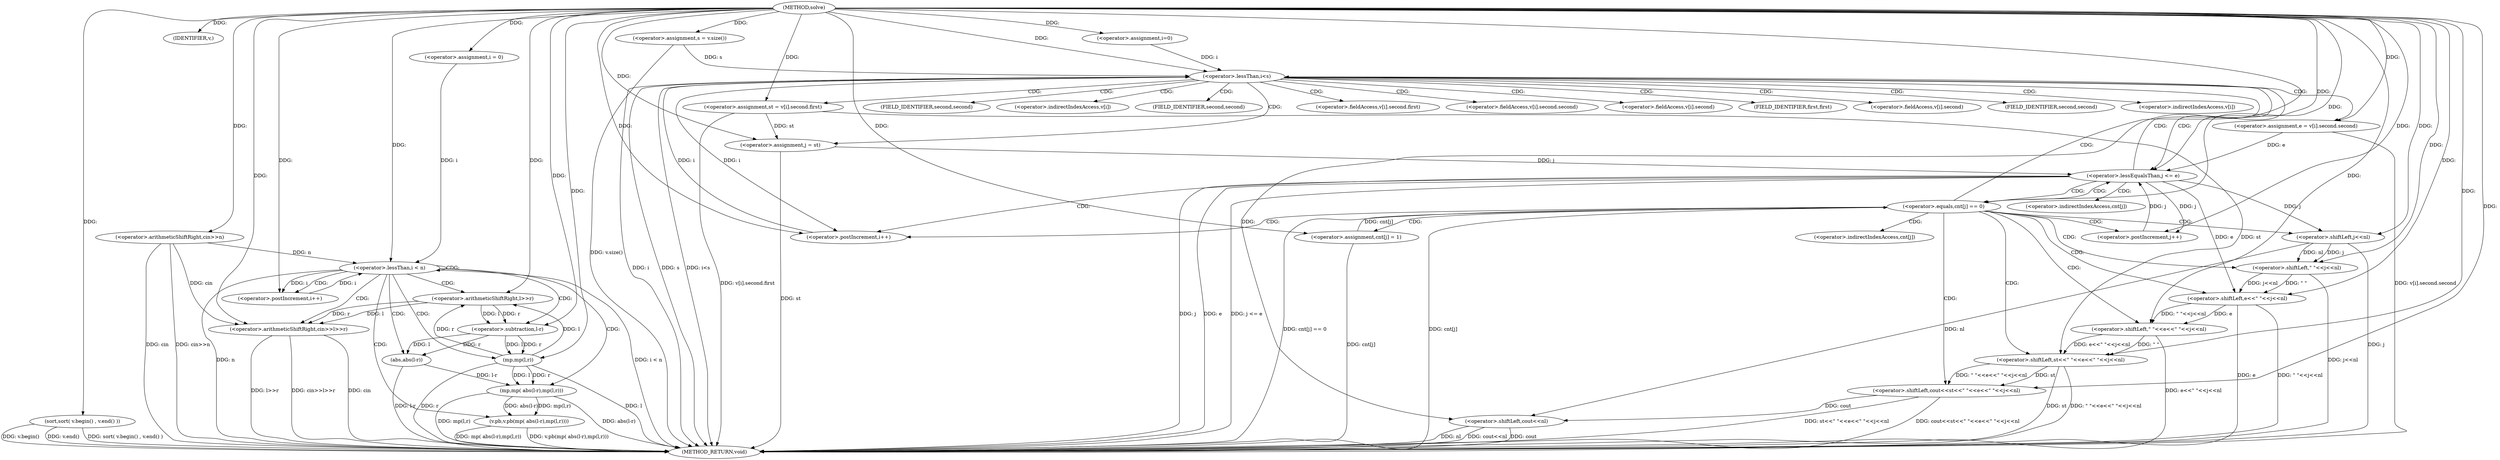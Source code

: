digraph "solve" {  
"1000102" [label = "(METHOD,solve)" ]
"1000215" [label = "(METHOD_RETURN,void)" ]
"1000105" [label = "(<operator>.arithmeticShiftRight,cin>>n)" ]
"1000108" [label = "(IDENTIFIER,v,)" ]
"1000137" [label = "(sort,sort( v.begin() , v.end() ))" ]
"1000141" [label = "(<operator>.assignment,s = v.size())" ]
"1000212" [label = "(<operator>.shiftLeft,cout<<nl)" ]
"1000112" [label = "(<operator>.assignment,i = 0)" ]
"1000115" [label = "(<operator>.lessThan,i < n)" ]
"1000118" [label = "(<operator>.postIncrement,i++)" ]
"1000146" [label = "(<operator>.assignment,i=0)" ]
"1000149" [label = "(<operator>.lessThan,i<s)" ]
"1000152" [label = "(<operator>.postIncrement,i++)" ]
"1000123" [label = "(<operator>.arithmeticShiftRight,cin>>l>>r)" ]
"1000128" [label = "(v.pb,v.pb(mp( abs(l-r),mp(l,r))))" ]
"1000156" [label = "(<operator>.assignment,st = v[i].second.first)" ]
"1000166" [label = "(<operator>.assignment,e = v[i].second.second)" ]
"1000177" [label = "(<operator>.assignment,j = st)" ]
"1000180" [label = "(<operator>.lessEqualsThan,j <= e)" ]
"1000183" [label = "(<operator>.postIncrement,j++)" ]
"1000125" [label = "(<operator>.arithmeticShiftRight,l>>r)" ]
"1000129" [label = "(mp,mp( abs(l-r),mp(l,r)))" ]
"1000130" [label = "(abs,abs(l-r))" ]
"1000134" [label = "(mp,mp(l,r))" ]
"1000187" [label = "(<operator>.equals,cnt[j] == 0)" ]
"1000131" [label = "(<operator>.subtraction,l-r)" ]
"1000193" [label = "(<operator>.shiftLeft,cout<<st<<\" \"<<e<<\" \"<<j<<nl)" ]
"1000206" [label = "(<operator>.assignment,cnt[j] = 1)" ]
"1000195" [label = "(<operator>.shiftLeft,st<<\" \"<<e<<\" \"<<j<<nl)" ]
"1000197" [label = "(<operator>.shiftLeft,\" \"<<e<<\" \"<<j<<nl)" ]
"1000199" [label = "(<operator>.shiftLeft,e<<\" \"<<j<<nl)" ]
"1000201" [label = "(<operator>.shiftLeft,\" \"<<j<<nl)" ]
"1000203" [label = "(<operator>.shiftLeft,j<<nl)" ]
"1000158" [label = "(<operator>.fieldAccess,v[i].second.first)" ]
"1000168" [label = "(<operator>.fieldAccess,v[i].second.second)" ]
"1000159" [label = "(<operator>.fieldAccess,v[i].second)" ]
"1000164" [label = "(FIELD_IDENTIFIER,first,first)" ]
"1000169" [label = "(<operator>.fieldAccess,v[i].second)" ]
"1000174" [label = "(FIELD_IDENTIFIER,second,second)" ]
"1000160" [label = "(<operator>.indirectIndexAccess,v[i])" ]
"1000163" [label = "(FIELD_IDENTIFIER,second,second)" ]
"1000170" [label = "(<operator>.indirectIndexAccess,v[i])" ]
"1000173" [label = "(FIELD_IDENTIFIER,second,second)" ]
"1000188" [label = "(<operator>.indirectIndexAccess,cnt[j])" ]
"1000207" [label = "(<operator>.indirectIndexAccess,cnt[j])" ]
  "1000105" -> "1000215"  [ label = "DDG: cin"] 
  "1000105" -> "1000215"  [ label = "DDG: cin>>n"] 
  "1000115" -> "1000215"  [ label = "DDG: n"] 
  "1000115" -> "1000215"  [ label = "DDG: i < n"] 
  "1000137" -> "1000215"  [ label = "DDG: v.begin()"] 
  "1000137" -> "1000215"  [ label = "DDG: v.end()"] 
  "1000137" -> "1000215"  [ label = "DDG: sort( v.begin() , v.end() )"] 
  "1000141" -> "1000215"  [ label = "DDG: v.size()"] 
  "1000149" -> "1000215"  [ label = "DDG: i"] 
  "1000149" -> "1000215"  [ label = "DDG: s"] 
  "1000149" -> "1000215"  [ label = "DDG: i<s"] 
  "1000156" -> "1000215"  [ label = "DDG: v[i].second.first"] 
  "1000166" -> "1000215"  [ label = "DDG: v[i].second.second"] 
  "1000177" -> "1000215"  [ label = "DDG: st"] 
  "1000180" -> "1000215"  [ label = "DDG: j"] 
  "1000180" -> "1000215"  [ label = "DDG: e"] 
  "1000180" -> "1000215"  [ label = "DDG: j <= e"] 
  "1000187" -> "1000215"  [ label = "DDG: cnt[j]"] 
  "1000187" -> "1000215"  [ label = "DDG: cnt[j] == 0"] 
  "1000195" -> "1000215"  [ label = "DDG: st"] 
  "1000199" -> "1000215"  [ label = "DDG: e"] 
  "1000203" -> "1000215"  [ label = "DDG: j"] 
  "1000201" -> "1000215"  [ label = "DDG: j<<nl"] 
  "1000199" -> "1000215"  [ label = "DDG: \" \"<<j<<nl"] 
  "1000197" -> "1000215"  [ label = "DDG: e<<\" \"<<j<<nl"] 
  "1000195" -> "1000215"  [ label = "DDG: \" \"<<e<<\" \"<<j<<nl"] 
  "1000193" -> "1000215"  [ label = "DDG: st<<\" \"<<e<<\" \"<<j<<nl"] 
  "1000193" -> "1000215"  [ label = "DDG: cout<<st<<\" \"<<e<<\" \"<<j<<nl"] 
  "1000206" -> "1000215"  [ label = "DDG: cnt[j]"] 
  "1000212" -> "1000215"  [ label = "DDG: cout"] 
  "1000212" -> "1000215"  [ label = "DDG: nl"] 
  "1000212" -> "1000215"  [ label = "DDG: cout<<nl"] 
  "1000123" -> "1000215"  [ label = "DDG: cin"] 
  "1000123" -> "1000215"  [ label = "DDG: l>>r"] 
  "1000123" -> "1000215"  [ label = "DDG: cin>>l>>r"] 
  "1000130" -> "1000215"  [ label = "DDG: l-r"] 
  "1000129" -> "1000215"  [ label = "DDG: abs(l-r)"] 
  "1000134" -> "1000215"  [ label = "DDG: l"] 
  "1000134" -> "1000215"  [ label = "DDG: r"] 
  "1000129" -> "1000215"  [ label = "DDG: mp(l,r)"] 
  "1000128" -> "1000215"  [ label = "DDG: mp( abs(l-r),mp(l,r))"] 
  "1000128" -> "1000215"  [ label = "DDG: v.pb(mp( abs(l-r),mp(l,r)))"] 
  "1000102" -> "1000108"  [ label = "DDG: "] 
  "1000102" -> "1000141"  [ label = "DDG: "] 
  "1000102" -> "1000105"  [ label = "DDG: "] 
  "1000102" -> "1000112"  [ label = "DDG: "] 
  "1000102" -> "1000137"  [ label = "DDG: "] 
  "1000102" -> "1000146"  [ label = "DDG: "] 
  "1000193" -> "1000212"  [ label = "DDG: cout"] 
  "1000102" -> "1000212"  [ label = "DDG: "] 
  "1000203" -> "1000212"  [ label = "DDG: nl"] 
  "1000112" -> "1000115"  [ label = "DDG: i"] 
  "1000118" -> "1000115"  [ label = "DDG: i"] 
  "1000102" -> "1000115"  [ label = "DDG: "] 
  "1000105" -> "1000115"  [ label = "DDG: n"] 
  "1000115" -> "1000118"  [ label = "DDG: i"] 
  "1000102" -> "1000118"  [ label = "DDG: "] 
  "1000146" -> "1000149"  [ label = "DDG: i"] 
  "1000152" -> "1000149"  [ label = "DDG: i"] 
  "1000102" -> "1000149"  [ label = "DDG: "] 
  "1000141" -> "1000149"  [ label = "DDG: s"] 
  "1000149" -> "1000152"  [ label = "DDG: i"] 
  "1000102" -> "1000152"  [ label = "DDG: "] 
  "1000105" -> "1000123"  [ label = "DDG: cin"] 
  "1000102" -> "1000123"  [ label = "DDG: "] 
  "1000125" -> "1000123"  [ label = "DDG: r"] 
  "1000125" -> "1000123"  [ label = "DDG: l"] 
  "1000129" -> "1000128"  [ label = "DDG: abs(l-r)"] 
  "1000129" -> "1000128"  [ label = "DDG: mp(l,r)"] 
  "1000102" -> "1000156"  [ label = "DDG: "] 
  "1000102" -> "1000166"  [ label = "DDG: "] 
  "1000156" -> "1000177"  [ label = "DDG: st"] 
  "1000102" -> "1000177"  [ label = "DDG: "] 
  "1000134" -> "1000125"  [ label = "DDG: l"] 
  "1000102" -> "1000125"  [ label = "DDG: "] 
  "1000134" -> "1000125"  [ label = "DDG: r"] 
  "1000130" -> "1000129"  [ label = "DDG: l-r"] 
  "1000134" -> "1000129"  [ label = "DDG: r"] 
  "1000134" -> "1000129"  [ label = "DDG: l"] 
  "1000177" -> "1000180"  [ label = "DDG: j"] 
  "1000183" -> "1000180"  [ label = "DDG: j"] 
  "1000102" -> "1000180"  [ label = "DDG: "] 
  "1000166" -> "1000180"  [ label = "DDG: e"] 
  "1000180" -> "1000183"  [ label = "DDG: j"] 
  "1000102" -> "1000183"  [ label = "DDG: "] 
  "1000131" -> "1000130"  [ label = "DDG: l"] 
  "1000131" -> "1000130"  [ label = "DDG: r"] 
  "1000131" -> "1000134"  [ label = "DDG: l"] 
  "1000102" -> "1000134"  [ label = "DDG: "] 
  "1000131" -> "1000134"  [ label = "DDG: r"] 
  "1000125" -> "1000131"  [ label = "DDG: l"] 
  "1000102" -> "1000131"  [ label = "DDG: "] 
  "1000125" -> "1000131"  [ label = "DDG: r"] 
  "1000206" -> "1000187"  [ label = "DDG: cnt[j]"] 
  "1000102" -> "1000187"  [ label = "DDG: "] 
  "1000102" -> "1000206"  [ label = "DDG: "] 
  "1000102" -> "1000193"  [ label = "DDG: "] 
  "1000195" -> "1000193"  [ label = "DDG: \" \"<<e<<\" \"<<j<<nl"] 
  "1000195" -> "1000193"  [ label = "DDG: st"] 
  "1000102" -> "1000195"  [ label = "DDG: "] 
  "1000156" -> "1000195"  [ label = "DDG: st"] 
  "1000197" -> "1000195"  [ label = "DDG: e<<\" \"<<j<<nl"] 
  "1000197" -> "1000195"  [ label = "DDG: \" \""] 
  "1000102" -> "1000197"  [ label = "DDG: "] 
  "1000199" -> "1000197"  [ label = "DDG: \" \"<<j<<nl"] 
  "1000199" -> "1000197"  [ label = "DDG: e"] 
  "1000180" -> "1000199"  [ label = "DDG: e"] 
  "1000102" -> "1000199"  [ label = "DDG: "] 
  "1000201" -> "1000199"  [ label = "DDG: \" \""] 
  "1000201" -> "1000199"  [ label = "DDG: j<<nl"] 
  "1000102" -> "1000201"  [ label = "DDG: "] 
  "1000203" -> "1000201"  [ label = "DDG: nl"] 
  "1000203" -> "1000201"  [ label = "DDG: j"] 
  "1000180" -> "1000203"  [ label = "DDG: j"] 
  "1000102" -> "1000203"  [ label = "DDG: "] 
  "1000115" -> "1000125"  [ label = "CDG: "] 
  "1000115" -> "1000128"  [ label = "CDG: "] 
  "1000115" -> "1000118"  [ label = "CDG: "] 
  "1000115" -> "1000131"  [ label = "CDG: "] 
  "1000115" -> "1000129"  [ label = "CDG: "] 
  "1000115" -> "1000123"  [ label = "CDG: "] 
  "1000115" -> "1000130"  [ label = "CDG: "] 
  "1000115" -> "1000115"  [ label = "CDG: "] 
  "1000115" -> "1000134"  [ label = "CDG: "] 
  "1000149" -> "1000164"  [ label = "CDG: "] 
  "1000149" -> "1000174"  [ label = "CDG: "] 
  "1000149" -> "1000156"  [ label = "CDG: "] 
  "1000149" -> "1000166"  [ label = "CDG: "] 
  "1000149" -> "1000180"  [ label = "CDG: "] 
  "1000149" -> "1000169"  [ label = "CDG: "] 
  "1000149" -> "1000163"  [ label = "CDG: "] 
  "1000149" -> "1000168"  [ label = "CDG: "] 
  "1000149" -> "1000159"  [ label = "CDG: "] 
  "1000149" -> "1000173"  [ label = "CDG: "] 
  "1000149" -> "1000158"  [ label = "CDG: "] 
  "1000149" -> "1000160"  [ label = "CDG: "] 
  "1000149" -> "1000170"  [ label = "CDG: "] 
  "1000149" -> "1000177"  [ label = "CDG: "] 
  "1000180" -> "1000152"  [ label = "CDG: "] 
  "1000180" -> "1000149"  [ label = "CDG: "] 
  "1000180" -> "1000188"  [ label = "CDG: "] 
  "1000180" -> "1000187"  [ label = "CDG: "] 
  "1000187" -> "1000199"  [ label = "CDG: "] 
  "1000187" -> "1000195"  [ label = "CDG: "] 
  "1000187" -> "1000197"  [ label = "CDG: "] 
  "1000187" -> "1000180"  [ label = "CDG: "] 
  "1000187" -> "1000183"  [ label = "CDG: "] 
  "1000187" -> "1000207"  [ label = "CDG: "] 
  "1000187" -> "1000206"  [ label = "CDG: "] 
  "1000187" -> "1000203"  [ label = "CDG: "] 
  "1000187" -> "1000201"  [ label = "CDG: "] 
  "1000187" -> "1000193"  [ label = "CDG: "] 
  "1000187" -> "1000152"  [ label = "CDG: "] 
  "1000187" -> "1000149"  [ label = "CDG: "] 
}
